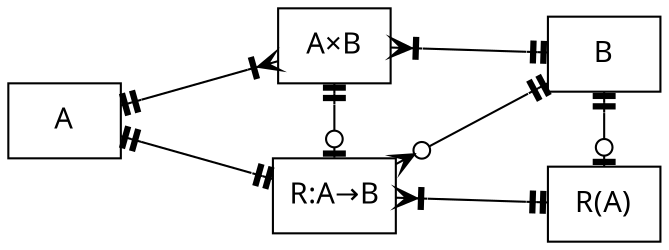 digraph Martin {

  rankdir=LR

  graph [fontname="Yu Gothic"]
  node [fontname="Yu Gothic", shape=box]
  edge [fontname="Yu Gothic", dir=both, minlen=2]

  {rank=same "A×B" "R:A→B"}
  {rank=same "B" "R(A)"}

  "A" -> "A×B" [arrowtail=teetee, arrowhead=crowtee]
  "A" -> "R:A→B" [arrowtail=teetee, arrowhead=teetee]
  "A×B" -> "R:A→B" [arrowtail=teetee, arrowhead=teeodot]
  "A×B" -> "B" [arrowtail=crowtee, arrowhead=teetee]
  "R:A→B" -> "B" [arrowtail=crowodot, arrowhead=teetee]
  "R:A→B" -> "R(A)" [arrowtail=crowtee, arrowhead=teetee]
  "B" -> "R(A)" [arrowtail=teetee, arrowhead=teeodot]

}